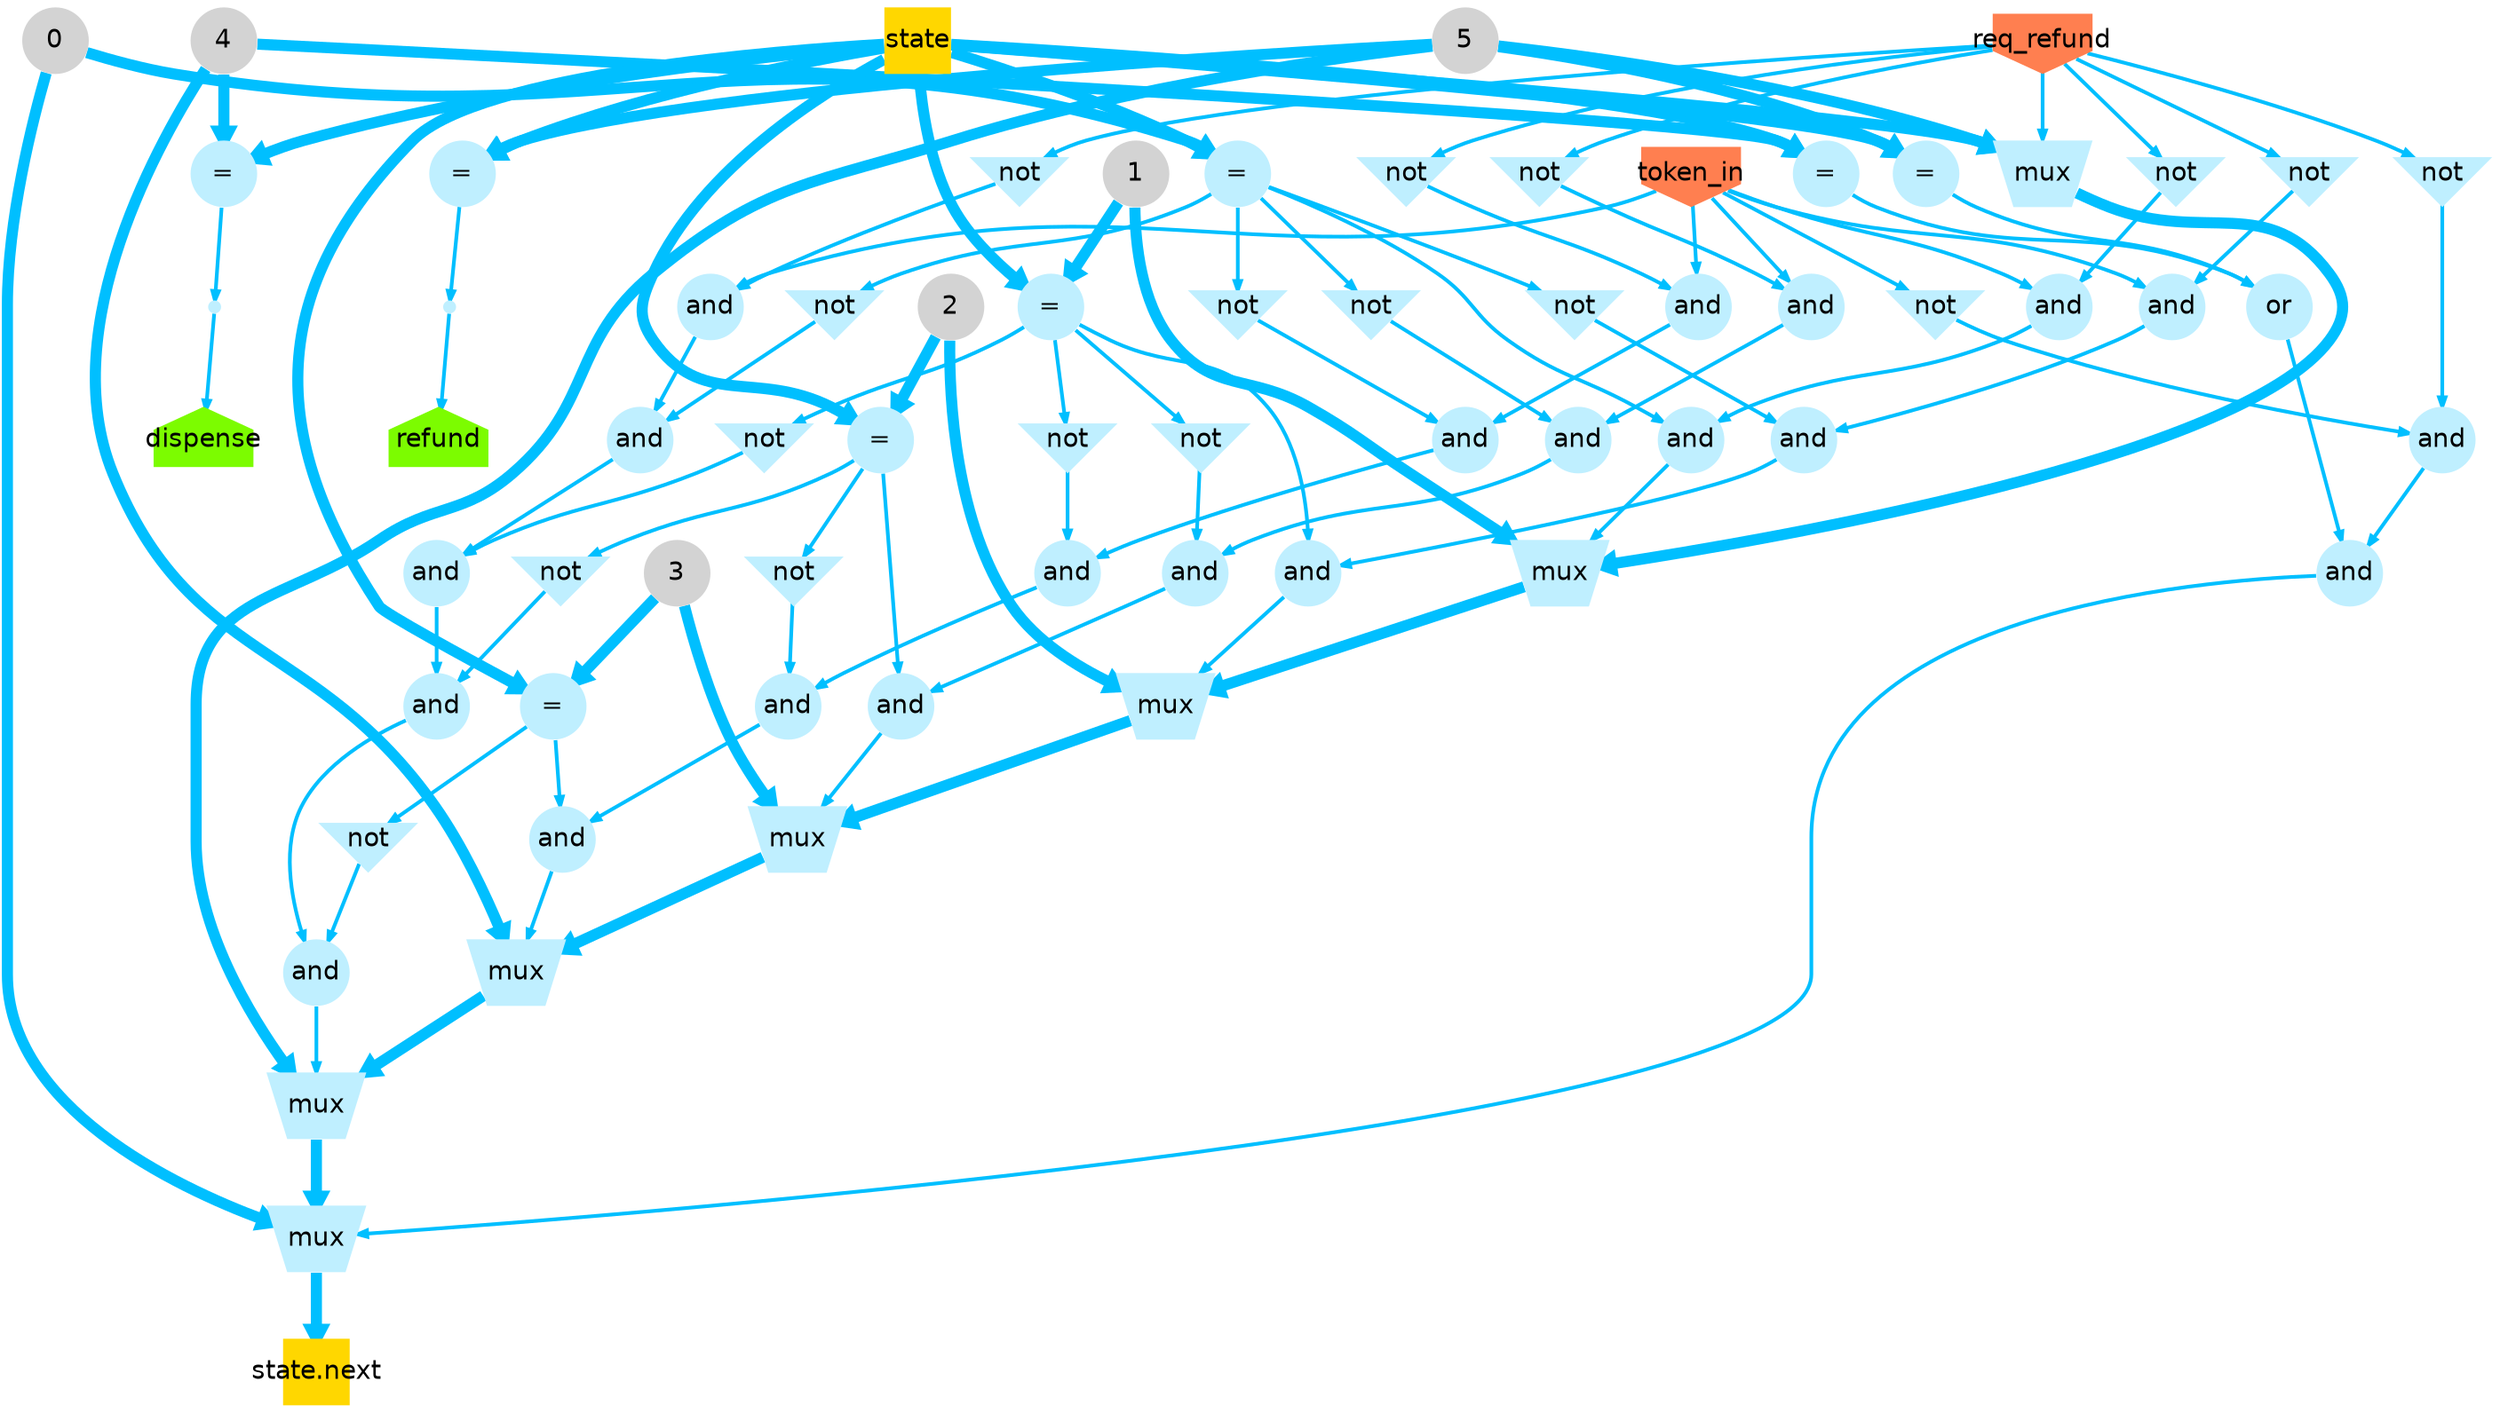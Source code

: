 digraph g {
    graph [splines="spline", outputorder="edgesfirst"];
    node [shape=circle, style=filled, fillcolor=lightblue1,
        fontcolor=black, fontname=helvetica, penwidth=0,
        fixedsize=shape];
    edge [labelfloat=false, penwidth=2, color=deepskyblue, arrowsize=.5];
    n0 [label="0", shape=circle, fillcolor=lightgrey];
    n1 [label="1", shape=circle, fillcolor=lightgrey];
    n2 [label="2", shape=circle, fillcolor=lightgrey];
    n3 [label="3", shape=circle, fillcolor=lightgrey];
    n4 [label="4", shape=circle, fillcolor=lightgrey];
    n5 [label="5", shape=circle, fillcolor=lightgrey];
    n6 [label="", height=.1, width=.1];
    n7 [label="dispense", shape=house, fillcolor=lawngreen];
    n8 [label="", height=.1, width=.1];
    n9 [label="refund", shape=house, fillcolor=lawngreen];
    n10 [label="req_refund", shape=invhouse, fillcolor=coral];
    n11 [label="state.next", shape=square, fillcolor=gold];
    n12 [label="state", shape=square, fillcolor=gold];
    n13 [label="="];
    n14 [label="not", shape=invtriangle];
    n15 [label="and"];
    n16 [label="and"];
    n17 [label="="];
    n18 [label="not", shape=invtriangle];
    n19 [label="and"];
    n20 [label="not", shape=invtriangle];
    n21 [label="and"];
    n22 [label="and"];
    n23 [label="="];
    n24 [label="not", shape=invtriangle];
    n25 [label="and"];
    n26 [label="not", shape=invtriangle];
    n27 [label="and"];
    n28 [label="not", shape=invtriangle];
    n29 [label="and"];
    n30 [label="and"];
    n31 [label="="];
    n32 [label="not", shape=invtriangle];
    n33 [label="and"];
    n34 [label="not", shape=invtriangle];
    n35 [label="and"];
    n36 [label="not", shape=invtriangle];
    n37 [label="and"];
    n38 [label="not", shape=invtriangle];
    n39 [label="and"];
    n40 [label="and"];
    n41 [label="not", shape=invtriangle];
    n42 [label="and"];
    n43 [label="not", shape=invtriangle];
    n44 [label="and"];
    n45 [label="not", shape=invtriangle];
    n46 [label="and"];
    n47 [label="not", shape=invtriangle];
    n48 [label="and"];
    n49 [label="not", shape=invtriangle];
    n50 [label="and"];
    n51 [label="="];
    n52 [label="="];
    n53 [label="or"];
    n54 [label="not", shape=invtriangle];
    n55 [label="not", shape=invtriangle];
    n56 [label="and"];
    n57 [label="and"];
    n58 [label="mux", shape=invtrapezium];
    n59 [label="mux", shape=invtrapezium];
    n60 [label="mux", shape=invtrapezium];
    n61 [label="mux", shape=invtrapezium];
    n62 [label="mux", shape=invtrapezium];
    n63 [label="mux", shape=invtrapezium];
    n64 [label="mux", shape=invtrapezium];
    n65 [label="="];
    n66 [label="="];
    n67 [label="token_in", shape=invhouse, fillcolor=coral];
    n0 -> n13 [label="", penwidth="6", arrowhead="normal"];
    n0 -> n64 [label="", penwidth="6", arrowhead="normal"];
    n1 -> n17 [label="", penwidth="6", arrowhead="normal"];
    n1 -> n59 [label="", penwidth="6", arrowhead="normal"];
    n2 -> n23 [label="", penwidth="6", arrowhead="normal"];
    n2 -> n60 [label="", penwidth="6", arrowhead="normal"];
    n3 -> n31 [label="", penwidth="6", arrowhead="normal"];
    n3 -> n61 [label="", penwidth="6", arrowhead="normal"];
    n4 -> n51 [label="", penwidth="6", arrowhead="normal"];
    n4 -> n62 [label="", penwidth="6", arrowhead="normal"];
    n4 -> n65 [label="", penwidth="6", arrowhead="normal"];
    n5 -> n52 [label="", penwidth="6", arrowhead="normal"];
    n5 -> n58 [label="", penwidth="6", arrowhead="normal"];
    n5 -> n63 [label="", penwidth="6", arrowhead="normal"];
    n5 -> n66 [label="", penwidth="6", arrowhead="normal"];
    n6 -> n7 [label="", penwidth="2", arrowhead="normal"];
    n8 -> n9 [label="", penwidth="2", arrowhead="normal"];
    n10 -> n14 [label="", penwidth="2", arrowhead="normal"];
    n10 -> n18 [label="", penwidth="2", arrowhead="normal"];
    n10 -> n24 [label="", penwidth="2", arrowhead="normal"];
    n10 -> n32 [label="", penwidth="2", arrowhead="normal"];
    n10 -> n41 [label="", penwidth="2", arrowhead="normal"];
    n10 -> n54 [label="", penwidth="2", arrowhead="normal"];
    n10 -> n58 [label="", penwidth="2", arrowhead="normal"];
    n12 -> n13 [label="", penwidth="6", arrowhead="normal"];
    n12 -> n17 [label="", penwidth="6", arrowhead="normal"];
    n12 -> n23 [label="", penwidth="6", arrowhead="normal"];
    n12 -> n31 [label="", penwidth="6", arrowhead="normal"];
    n12 -> n51 [label="", penwidth="6", arrowhead="normal"];
    n12 -> n52 [label="", penwidth="6", arrowhead="normal"];
    n12 -> n58 [label="", penwidth="6", arrowhead="normal"];
    n12 -> n65 [label="", penwidth="6", arrowhead="normal"];
    n12 -> n66 [label="", penwidth="6", arrowhead="normal"];
    n13 -> n16 [label="", penwidth="2", arrowhead="normal"];
    n13 -> n20 [label="", penwidth="2", arrowhead="normal"];
    n13 -> n26 [label="", penwidth="2", arrowhead="normal"];
    n13 -> n34 [label="", penwidth="2", arrowhead="normal"];
    n13 -> n43 [label="", penwidth="2", arrowhead="normal"];
    n14 -> n15 [label="", penwidth="2", arrowhead="normal"];
    n15 -> n16 [label="", penwidth="2", arrowhead="normal"];
    n16 -> n59 [label="", penwidth="2", arrowhead="normal"];
    n17 -> n22 [label="", penwidth="2", arrowhead="normal"];
    n17 -> n28 [label="", penwidth="2", arrowhead="normal"];
    n17 -> n36 [label="", penwidth="2", arrowhead="normal"];
    n17 -> n45 [label="", penwidth="2", arrowhead="normal"];
    n18 -> n19 [label="", penwidth="2", arrowhead="normal"];
    n19 -> n21 [label="", penwidth="2", arrowhead="normal"];
    n20 -> n21 [label="", penwidth="2", arrowhead="normal"];
    n21 -> n22 [label="", penwidth="2", arrowhead="normal"];
    n22 -> n60 [label="", penwidth="2", arrowhead="normal"];
    n23 -> n30 [label="", penwidth="2", arrowhead="normal"];
    n23 -> n38 [label="", penwidth="2", arrowhead="normal"];
    n23 -> n47 [label="", penwidth="2", arrowhead="normal"];
    n24 -> n25 [label="", penwidth="2", arrowhead="normal"];
    n25 -> n27 [label="", penwidth="2", arrowhead="normal"];
    n26 -> n27 [label="", penwidth="2", arrowhead="normal"];
    n27 -> n29 [label="", penwidth="2", arrowhead="normal"];
    n28 -> n29 [label="", penwidth="2", arrowhead="normal"];
    n29 -> n30 [label="", penwidth="2", arrowhead="normal"];
    n30 -> n61 [label="", penwidth="2", arrowhead="normal"];
    n31 -> n40 [label="", penwidth="2", arrowhead="normal"];
    n31 -> n49 [label="", penwidth="2", arrowhead="normal"];
    n32 -> n33 [label="", penwidth="2", arrowhead="normal"];
    n33 -> n35 [label="", penwidth="2", arrowhead="normal"];
    n34 -> n35 [label="", penwidth="2", arrowhead="normal"];
    n35 -> n37 [label="", penwidth="2", arrowhead="normal"];
    n36 -> n37 [label="", penwidth="2", arrowhead="normal"];
    n37 -> n39 [label="", penwidth="2", arrowhead="normal"];
    n38 -> n39 [label="", penwidth="2", arrowhead="normal"];
    n39 -> n40 [label="", penwidth="2", arrowhead="normal"];
    n40 -> n62 [label="", penwidth="2", arrowhead="normal"];
    n41 -> n42 [label="", penwidth="2", arrowhead="normal"];
    n42 -> n44 [label="", penwidth="2", arrowhead="normal"];
    n43 -> n44 [label="", penwidth="2", arrowhead="normal"];
    n44 -> n46 [label="", penwidth="2", arrowhead="normal"];
    n45 -> n46 [label="", penwidth="2", arrowhead="normal"];
    n46 -> n48 [label="", penwidth="2", arrowhead="normal"];
    n47 -> n48 [label="", penwidth="2", arrowhead="normal"];
    n48 -> n50 [label="", penwidth="2", arrowhead="normal"];
    n49 -> n50 [label="", penwidth="2", arrowhead="normal"];
    n50 -> n63 [label="", penwidth="2", arrowhead="normal"];
    n51 -> n53 [label="", penwidth="2", arrowhead="normal"];
    n52 -> n53 [label="", penwidth="2", arrowhead="normal"];
    n53 -> n57 [label="", penwidth="2", arrowhead="normal"];
    n54 -> n56 [label="", penwidth="2", arrowhead="normal"];
    n55 -> n56 [label="", penwidth="2", arrowhead="normal"];
    n56 -> n57 [label="", penwidth="2", arrowhead="normal"];
    n57 -> n64 [label="", penwidth="2", arrowhead="normal"];
    n58 -> n59 [label="", penwidth="6", arrowhead="normal"];
    n59 -> n60 [label="", penwidth="6", arrowhead="normal"];
    n60 -> n61 [label="", penwidth="6", arrowhead="normal"];
    n61 -> n62 [label="", penwidth="6", arrowhead="normal"];
    n62 -> n63 [label="", penwidth="6", arrowhead="normal"];
    n63 -> n64 [label="", penwidth="6", arrowhead="normal"];
    n64 -> n11 [label="", penwidth="6", arrowhead="normal"];
    n65 -> n6 [label="", penwidth="2", arrowhead="normal"];
    n66 -> n8 [label="", penwidth="2", arrowhead="normal"];
    n67 -> n15 [label="", penwidth="2", arrowhead="normal"];
    n67 -> n19 [label="", penwidth="2", arrowhead="normal"];
    n67 -> n25 [label="", penwidth="2", arrowhead="normal"];
    n67 -> n33 [label="", penwidth="2", arrowhead="normal"];
    n67 -> n42 [label="", penwidth="2", arrowhead="normal"];
    n67 -> n55 [label="", penwidth="2", arrowhead="normal"];
}

